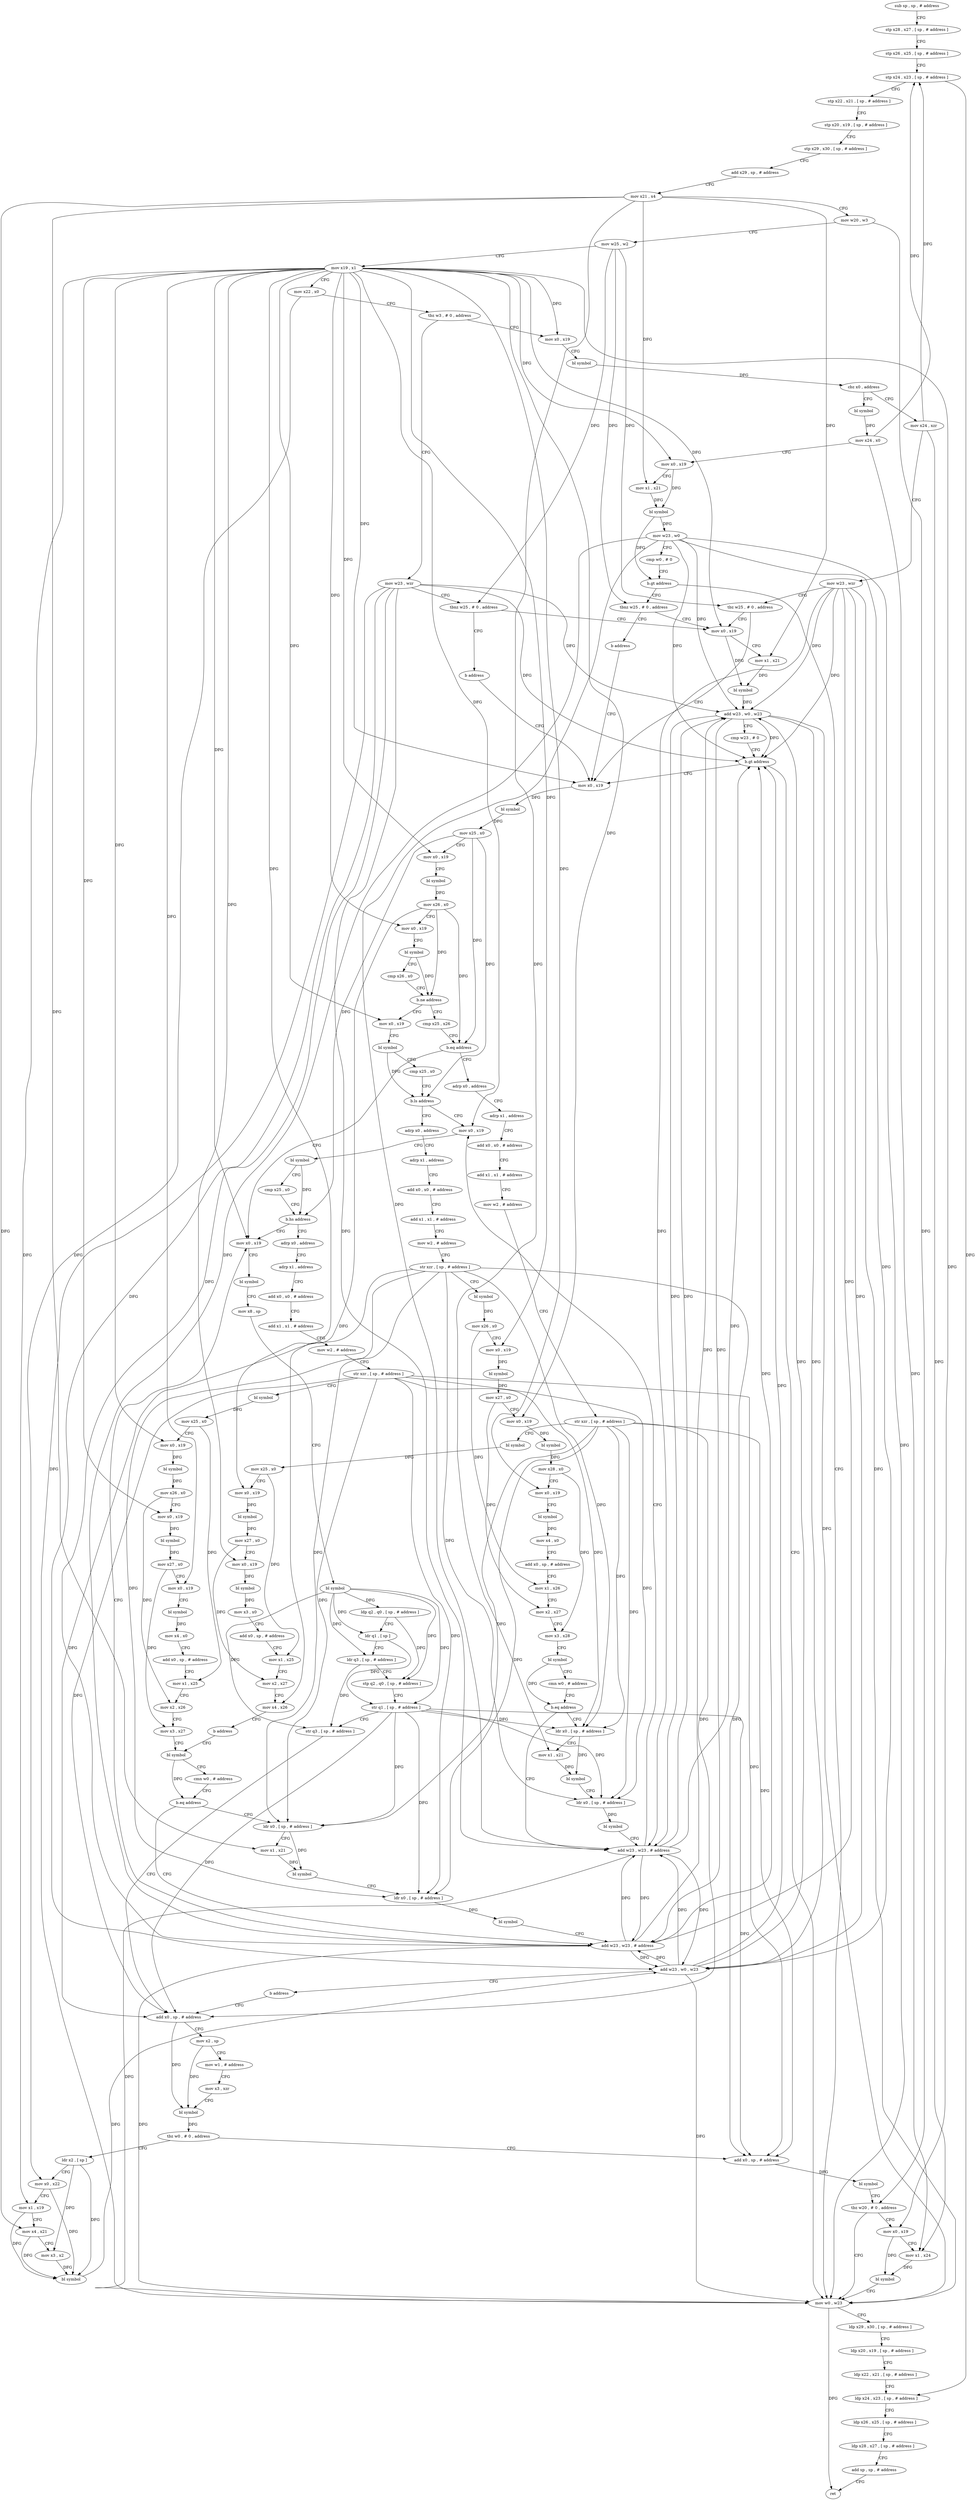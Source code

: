 digraph "func" {
"101536" [label = "sub sp , sp , # address" ]
"101540" [label = "stp x28 , x27 , [ sp , # address ]" ]
"101544" [label = "stp x26 , x25 , [ sp , # address ]" ]
"101548" [label = "stp x24 , x23 , [ sp , # address ]" ]
"101552" [label = "stp x22 , x21 , [ sp , # address ]" ]
"101556" [label = "stp x20 , x19 , [ sp , # address ]" ]
"101560" [label = "stp x29 , x30 , [ sp , # address ]" ]
"101564" [label = "add x29 , sp , # address" ]
"101568" [label = "mov x21 , x4" ]
"101572" [label = "mov w20 , w3" ]
"101576" [label = "mov w25 , w2" ]
"101580" [label = "mov x19 , x1" ]
"101584" [label = "mov x22 , x0" ]
"101588" [label = "tbz w3 , # 0 , address" ]
"101644" [label = "mov w23 , wzr" ]
"101592" [label = "mov x0 , x19" ]
"101648" [label = "tbnz w25 , # 0 , address" ]
"101668" [label = "mov x0 , x19" ]
"101652" [label = "b address" ]
"101596" [label = "bl symbol" ]
"101600" [label = "cbz x0 , address" ]
"101656" [label = "mov x24 , xzr" ]
"101604" [label = "bl symbol" ]
"101672" [label = "mov x1 , x21" ]
"101676" [label = "bl symbol" ]
"101680" [label = "add w23 , w0 , w23" ]
"101684" [label = "cmp w23 , # 0" ]
"101688" [label = "b.gt address" ]
"102208" [label = "mov w0 , w23" ]
"101692" [label = "mov x0 , x19" ]
"101660" [label = "mov w23 , wzr" ]
"101664" [label = "tbz w25 , # 0 , address" ]
"101608" [label = "mov x24 , x0" ]
"101612" [label = "mov x0 , x19" ]
"101616" [label = "mov x1 , x21" ]
"101620" [label = "bl symbol" ]
"101624" [label = "mov w23 , w0" ]
"101628" [label = "cmp w0 , # 0" ]
"101632" [label = "b.gt address" ]
"101636" [label = "tbnz w25 , # 0 , address" ]
"102212" [label = "ldp x29 , x30 , [ sp , # address ]" ]
"102216" [label = "ldp x20 , x19 , [ sp , # address ]" ]
"102220" [label = "ldp x22 , x21 , [ sp , # address ]" ]
"102224" [label = "ldp x24 , x23 , [ sp , # address ]" ]
"102228" [label = "ldp x26 , x25 , [ sp , # address ]" ]
"102232" [label = "ldp x28 , x27 , [ sp , # address ]" ]
"102236" [label = "add sp , sp , # address" ]
"102240" [label = "ret" ]
"101696" [label = "bl symbol" ]
"101700" [label = "mov x25 , x0" ]
"101704" [label = "mov x0 , x19" ]
"101708" [label = "bl symbol" ]
"101712" [label = "mov x26 , x0" ]
"101716" [label = "mov x0 , x19" ]
"101720" [label = "bl symbol" ]
"101724" [label = "cmp x26 , x0" ]
"101728" [label = "b.ne address" ]
"101816" [label = "mov x0 , x19" ]
"101732" [label = "cmp x25 , x26" ]
"101640" [label = "b address" ]
"101820" [label = "bl symbol" ]
"101824" [label = "cmp x25 , x0" ]
"101828" [label = "b.ls address" ]
"101952" [label = "mov x0 , x19" ]
"101832" [label = "adrp x0 , address" ]
"101736" [label = "b.eq address" ]
"102088" [label = "mov x0 , x19" ]
"101740" [label = "adrp x0 , address" ]
"101956" [label = "bl symbol" ]
"101960" [label = "cmp x25 , x0" ]
"101964" [label = "b.hs address" ]
"101968" [label = "adrp x0 , address" ]
"101836" [label = "adrp x1 , address" ]
"101840" [label = "add x0 , x0 , # address" ]
"101844" [label = "add x1 , x1 , # address" ]
"101848" [label = "mov w2 , # address" ]
"101852" [label = "str xzr , [ sp , # address ]" ]
"101856" [label = "bl symbol" ]
"101860" [label = "mov x26 , x0" ]
"101864" [label = "mov x0 , x19" ]
"101868" [label = "bl symbol" ]
"101872" [label = "mov x27 , x0" ]
"101876" [label = "mov x0 , x19" ]
"101880" [label = "bl symbol" ]
"101884" [label = "mov x28 , x0" ]
"101888" [label = "mov x0 , x19" ]
"101892" [label = "bl symbol" ]
"101896" [label = "mov x4 , x0" ]
"101900" [label = "add x0 , sp , # address" ]
"101904" [label = "mov x1 , x26" ]
"101908" [label = "mov x2 , x27" ]
"101912" [label = "mov x3 , x28" ]
"101916" [label = "bl symbol" ]
"101920" [label = "cmn w0 , # address" ]
"101924" [label = "b.eq address" ]
"101948" [label = "add w23 , w23 , # address" ]
"101928" [label = "ldr x0 , [ sp , # address ]" ]
"102092" [label = "bl symbol" ]
"102096" [label = "mov x8 , sp" ]
"102100" [label = "bl symbol" ]
"102104" [label = "ldp q2 , q0 , [ sp , # address ]" ]
"102108" [label = "ldr q1 , [ sp ]" ]
"102112" [label = "ldr q3 , [ sp , # address ]" ]
"102116" [label = "stp q2 , q0 , [ sp , # address ]" ]
"102120" [label = "str q1 , [ sp , # address ]" ]
"102124" [label = "str q3 , [ sp , # address ]" ]
"102128" [label = "add x0 , sp , # address" ]
"101744" [label = "adrp x1 , address" ]
"101748" [label = "add x0 , x0 , # address" ]
"101752" [label = "add x1 , x1 , # address" ]
"101756" [label = "mov w2 , # address" ]
"101760" [label = "str xzr , [ sp , # address ]" ]
"101764" [label = "bl symbol" ]
"101768" [label = "mov x25 , x0" ]
"101772" [label = "mov x0 , x19" ]
"101776" [label = "bl symbol" ]
"101780" [label = "mov x27 , x0" ]
"101784" [label = "mov x0 , x19" ]
"101788" [label = "bl symbol" ]
"101792" [label = "mov x3 , x0" ]
"101796" [label = "add x0 , sp , # address" ]
"101800" [label = "mov x1 , x25" ]
"101804" [label = "mov x2 , x27" ]
"101808" [label = "mov x4 , x26" ]
"101812" [label = "b address" ]
"102052" [label = "bl symbol" ]
"101972" [label = "adrp x1 , address" ]
"101976" [label = "add x0 , x0 , # address" ]
"101980" [label = "add x1 , x1 , # address" ]
"101984" [label = "mov w2 , # address" ]
"101988" [label = "str xzr , [ sp , # address ]" ]
"101992" [label = "bl symbol" ]
"101996" [label = "mov x25 , x0" ]
"102000" [label = "mov x0 , x19" ]
"102004" [label = "bl symbol" ]
"102008" [label = "mov x26 , x0" ]
"102012" [label = "mov x0 , x19" ]
"102016" [label = "bl symbol" ]
"102020" [label = "mov x27 , x0" ]
"102024" [label = "mov x0 , x19" ]
"102028" [label = "bl symbol" ]
"102032" [label = "mov x4 , x0" ]
"102036" [label = "add x0 , sp , # address" ]
"102040" [label = "mov x1 , x25" ]
"102044" [label = "mov x2 , x26" ]
"102048" [label = "mov x3 , x27" ]
"101932" [label = "mov x1 , x21" ]
"101936" [label = "bl symbol" ]
"101940" [label = "ldr x0 , [ sp , # address ]" ]
"101944" [label = "bl symbol" ]
"102184" [label = "add x0 , sp , # address" ]
"102188" [label = "bl symbol" ]
"102192" [label = "tbz w20 , # 0 , address" ]
"102196" [label = "mov x0 , x19" ]
"102152" [label = "ldr x2 , [ sp ]" ]
"102156" [label = "mov x0 , x22" ]
"102160" [label = "mov x1 , x19" ]
"102164" [label = "mov x4 , x21" ]
"102168" [label = "mov x3 , x2" ]
"102172" [label = "bl symbol" ]
"102176" [label = "add w23 , w0 , w23" ]
"102180" [label = "b address" ]
"102056" [label = "cmn w0 , # address" ]
"102060" [label = "b.eq address" ]
"102084" [label = "add w23 , w23 , # address" ]
"102064" [label = "ldr x0 , [ sp , # address ]" ]
"102068" [label = "mov x1 , x21" ]
"102072" [label = "bl symbol" ]
"102076" [label = "ldr x0 , [ sp , # address ]" ]
"102080" [label = "bl symbol" ]
"102200" [label = "mov x1 , x24" ]
"102204" [label = "bl symbol" ]
"102132" [label = "mov x2 , sp" ]
"102136" [label = "mov w1 , # address" ]
"102140" [label = "mov x3 , xzr" ]
"102144" [label = "bl symbol" ]
"102148" [label = "tbz w0 , # 0 , address" ]
"101536" -> "101540" [ label = "CFG" ]
"101540" -> "101544" [ label = "CFG" ]
"101544" -> "101548" [ label = "CFG" ]
"101548" -> "101552" [ label = "CFG" ]
"101548" -> "102224" [ label = "DFG" ]
"101552" -> "101556" [ label = "CFG" ]
"101556" -> "101560" [ label = "CFG" ]
"101560" -> "101564" [ label = "CFG" ]
"101564" -> "101568" [ label = "CFG" ]
"101568" -> "101572" [ label = "CFG" ]
"101568" -> "101672" [ label = "DFG" ]
"101568" -> "101616" [ label = "DFG" ]
"101568" -> "101932" [ label = "DFG" ]
"101568" -> "102164" [ label = "DFG" ]
"101568" -> "102068" [ label = "DFG" ]
"101572" -> "101576" [ label = "CFG" ]
"101572" -> "102192" [ label = "DFG" ]
"101576" -> "101580" [ label = "CFG" ]
"101576" -> "101648" [ label = "DFG" ]
"101576" -> "101664" [ label = "DFG" ]
"101576" -> "101636" [ label = "DFG" ]
"101580" -> "101584" [ label = "CFG" ]
"101580" -> "101592" [ label = "DFG" ]
"101580" -> "101668" [ label = "DFG" ]
"101580" -> "101612" [ label = "DFG" ]
"101580" -> "101692" [ label = "DFG" ]
"101580" -> "101704" [ label = "DFG" ]
"101580" -> "101716" [ label = "DFG" ]
"101580" -> "101816" [ label = "DFG" ]
"101580" -> "101952" [ label = "DFG" ]
"101580" -> "101864" [ label = "DFG" ]
"101580" -> "101876" [ label = "DFG" ]
"101580" -> "101888" [ label = "DFG" ]
"101580" -> "102088" [ label = "DFG" ]
"101580" -> "101772" [ label = "DFG" ]
"101580" -> "101784" [ label = "DFG" ]
"101580" -> "102000" [ label = "DFG" ]
"101580" -> "102012" [ label = "DFG" ]
"101580" -> "102024" [ label = "DFG" ]
"101580" -> "102160" [ label = "DFG" ]
"101580" -> "102196" [ label = "DFG" ]
"101584" -> "101588" [ label = "CFG" ]
"101584" -> "102156" [ label = "DFG" ]
"101588" -> "101644" [ label = "CFG" ]
"101588" -> "101592" [ label = "CFG" ]
"101644" -> "101648" [ label = "CFG" ]
"101644" -> "101680" [ label = "DFG" ]
"101644" -> "101688" [ label = "DFG" ]
"101644" -> "102208" [ label = "DFG" ]
"101644" -> "101948" [ label = "DFG" ]
"101644" -> "102176" [ label = "DFG" ]
"101644" -> "102084" [ label = "DFG" ]
"101592" -> "101596" [ label = "CFG" ]
"101648" -> "101668" [ label = "CFG" ]
"101648" -> "101652" [ label = "CFG" ]
"101668" -> "101672" [ label = "CFG" ]
"101668" -> "101676" [ label = "DFG" ]
"101652" -> "101692" [ label = "CFG" ]
"101596" -> "101600" [ label = "DFG" ]
"101600" -> "101656" [ label = "CFG" ]
"101600" -> "101604" [ label = "CFG" ]
"101656" -> "101660" [ label = "CFG" ]
"101656" -> "101548" [ label = "DFG" ]
"101656" -> "102200" [ label = "DFG" ]
"101604" -> "101608" [ label = "DFG" ]
"101672" -> "101676" [ label = "DFG" ]
"101676" -> "101680" [ label = "DFG" ]
"101680" -> "101684" [ label = "CFG" ]
"101680" -> "101688" [ label = "DFG" ]
"101680" -> "102208" [ label = "DFG" ]
"101680" -> "101948" [ label = "DFG" ]
"101680" -> "102176" [ label = "DFG" ]
"101680" -> "102084" [ label = "DFG" ]
"101684" -> "101688" [ label = "CFG" ]
"101688" -> "102208" [ label = "CFG" ]
"101688" -> "101692" [ label = "CFG" ]
"102208" -> "102212" [ label = "CFG" ]
"102208" -> "102240" [ label = "DFG" ]
"101692" -> "101696" [ label = "DFG" ]
"101660" -> "101664" [ label = "CFG" ]
"101660" -> "101680" [ label = "DFG" ]
"101660" -> "101688" [ label = "DFG" ]
"101660" -> "102208" [ label = "DFG" ]
"101660" -> "101948" [ label = "DFG" ]
"101660" -> "102176" [ label = "DFG" ]
"101660" -> "102084" [ label = "DFG" ]
"101664" -> "101692" [ label = "CFG" ]
"101664" -> "101668" [ label = "CFG" ]
"101608" -> "101612" [ label = "CFG" ]
"101608" -> "101548" [ label = "DFG" ]
"101608" -> "102200" [ label = "DFG" ]
"101612" -> "101616" [ label = "CFG" ]
"101612" -> "101620" [ label = "DFG" ]
"101616" -> "101620" [ label = "DFG" ]
"101620" -> "101624" [ label = "DFG" ]
"101620" -> "101632" [ label = "DFG" ]
"101624" -> "101628" [ label = "CFG" ]
"101624" -> "101680" [ label = "DFG" ]
"101624" -> "101688" [ label = "DFG" ]
"101624" -> "102208" [ label = "DFG" ]
"101624" -> "101948" [ label = "DFG" ]
"101624" -> "102176" [ label = "DFG" ]
"101624" -> "102084" [ label = "DFG" ]
"101628" -> "101632" [ label = "CFG" ]
"101632" -> "102208" [ label = "CFG" ]
"101632" -> "101636" [ label = "CFG" ]
"101636" -> "101668" [ label = "CFG" ]
"101636" -> "101640" [ label = "CFG" ]
"102212" -> "102216" [ label = "CFG" ]
"102216" -> "102220" [ label = "CFG" ]
"102220" -> "102224" [ label = "CFG" ]
"102224" -> "102228" [ label = "CFG" ]
"102228" -> "102232" [ label = "CFG" ]
"102232" -> "102236" [ label = "CFG" ]
"102236" -> "102240" [ label = "CFG" ]
"101696" -> "101700" [ label = "DFG" ]
"101700" -> "101704" [ label = "CFG" ]
"101700" -> "101828" [ label = "DFG" ]
"101700" -> "101736" [ label = "DFG" ]
"101700" -> "101964" [ label = "DFG" ]
"101704" -> "101708" [ label = "CFG" ]
"101708" -> "101712" [ label = "DFG" ]
"101712" -> "101716" [ label = "CFG" ]
"101712" -> "101728" [ label = "DFG" ]
"101712" -> "101736" [ label = "DFG" ]
"101712" -> "101808" [ label = "DFG" ]
"101716" -> "101720" [ label = "CFG" ]
"101720" -> "101724" [ label = "CFG" ]
"101720" -> "101728" [ label = "DFG" ]
"101724" -> "101728" [ label = "CFG" ]
"101728" -> "101816" [ label = "CFG" ]
"101728" -> "101732" [ label = "CFG" ]
"101816" -> "101820" [ label = "CFG" ]
"101732" -> "101736" [ label = "CFG" ]
"101640" -> "101692" [ label = "CFG" ]
"101820" -> "101824" [ label = "CFG" ]
"101820" -> "101828" [ label = "DFG" ]
"101824" -> "101828" [ label = "CFG" ]
"101828" -> "101952" [ label = "CFG" ]
"101828" -> "101832" [ label = "CFG" ]
"101952" -> "101956" [ label = "CFG" ]
"101832" -> "101836" [ label = "CFG" ]
"101736" -> "102088" [ label = "CFG" ]
"101736" -> "101740" [ label = "CFG" ]
"102088" -> "102092" [ label = "CFG" ]
"101740" -> "101744" [ label = "CFG" ]
"101956" -> "101960" [ label = "CFG" ]
"101956" -> "101964" [ label = "DFG" ]
"101960" -> "101964" [ label = "CFG" ]
"101964" -> "102088" [ label = "CFG" ]
"101964" -> "101968" [ label = "CFG" ]
"101968" -> "101972" [ label = "CFG" ]
"101836" -> "101840" [ label = "CFG" ]
"101840" -> "101844" [ label = "CFG" ]
"101844" -> "101848" [ label = "CFG" ]
"101848" -> "101852" [ label = "CFG" ]
"101852" -> "101856" [ label = "CFG" ]
"101852" -> "101928" [ label = "DFG" ]
"101852" -> "101940" [ label = "DFG" ]
"101852" -> "102064" [ label = "DFG" ]
"101852" -> "102076" [ label = "DFG" ]
"101852" -> "102128" [ label = "DFG" ]
"101852" -> "102184" [ label = "DFG" ]
"101856" -> "101860" [ label = "DFG" ]
"101860" -> "101864" [ label = "CFG" ]
"101860" -> "101904" [ label = "DFG" ]
"101864" -> "101868" [ label = "DFG" ]
"101868" -> "101872" [ label = "DFG" ]
"101872" -> "101876" [ label = "CFG" ]
"101872" -> "101908" [ label = "DFG" ]
"101876" -> "101880" [ label = "DFG" ]
"101880" -> "101884" [ label = "DFG" ]
"101884" -> "101888" [ label = "CFG" ]
"101884" -> "101912" [ label = "DFG" ]
"101888" -> "101892" [ label = "CFG" ]
"101892" -> "101896" [ label = "DFG" ]
"101896" -> "101900" [ label = "CFG" ]
"101900" -> "101904" [ label = "CFG" ]
"101904" -> "101908" [ label = "CFG" ]
"101908" -> "101912" [ label = "CFG" ]
"101912" -> "101916" [ label = "CFG" ]
"101916" -> "101920" [ label = "CFG" ]
"101916" -> "101924" [ label = "DFG" ]
"101920" -> "101924" [ label = "CFG" ]
"101924" -> "101948" [ label = "CFG" ]
"101924" -> "101928" [ label = "CFG" ]
"101948" -> "101952" [ label = "CFG" ]
"101948" -> "101680" [ label = "DFG" ]
"101948" -> "101688" [ label = "DFG" ]
"101948" -> "102208" [ label = "DFG" ]
"101948" -> "102176" [ label = "DFG" ]
"101948" -> "102084" [ label = "DFG" ]
"101928" -> "101932" [ label = "CFG" ]
"101928" -> "101936" [ label = "DFG" ]
"102092" -> "102096" [ label = "CFG" ]
"102096" -> "102100" [ label = "CFG" ]
"102100" -> "102104" [ label = "DFG" ]
"102100" -> "102116" [ label = "DFG" ]
"102100" -> "102108" [ label = "DFG" ]
"102100" -> "102120" [ label = "DFG" ]
"102100" -> "102112" [ label = "DFG" ]
"102100" -> "102124" [ label = "DFG" ]
"102104" -> "102108" [ label = "CFG" ]
"102104" -> "102116" [ label = "DFG" ]
"102108" -> "102112" [ label = "CFG" ]
"102108" -> "102120" [ label = "DFG" ]
"102112" -> "102116" [ label = "CFG" ]
"102112" -> "102124" [ label = "DFG" ]
"102116" -> "102120" [ label = "CFG" ]
"102120" -> "102124" [ label = "CFG" ]
"102120" -> "101928" [ label = "DFG" ]
"102120" -> "101940" [ label = "DFG" ]
"102120" -> "102128" [ label = "DFG" ]
"102120" -> "102184" [ label = "DFG" ]
"102120" -> "102064" [ label = "DFG" ]
"102120" -> "102076" [ label = "DFG" ]
"102124" -> "102128" [ label = "CFG" ]
"102128" -> "102132" [ label = "CFG" ]
"102128" -> "102144" [ label = "DFG" ]
"101744" -> "101748" [ label = "CFG" ]
"101748" -> "101752" [ label = "CFG" ]
"101752" -> "101756" [ label = "CFG" ]
"101756" -> "101760" [ label = "CFG" ]
"101760" -> "101764" [ label = "CFG" ]
"101760" -> "101928" [ label = "DFG" ]
"101760" -> "101940" [ label = "DFG" ]
"101760" -> "102064" [ label = "DFG" ]
"101760" -> "102076" [ label = "DFG" ]
"101760" -> "102128" [ label = "DFG" ]
"101760" -> "102184" [ label = "DFG" ]
"101764" -> "101768" [ label = "DFG" ]
"101768" -> "101772" [ label = "CFG" ]
"101768" -> "101800" [ label = "DFG" ]
"101772" -> "101776" [ label = "DFG" ]
"101776" -> "101780" [ label = "DFG" ]
"101780" -> "101784" [ label = "CFG" ]
"101780" -> "101804" [ label = "DFG" ]
"101784" -> "101788" [ label = "DFG" ]
"101788" -> "101792" [ label = "DFG" ]
"101792" -> "101796" [ label = "CFG" ]
"101796" -> "101800" [ label = "CFG" ]
"101800" -> "101804" [ label = "CFG" ]
"101804" -> "101808" [ label = "CFG" ]
"101808" -> "101812" [ label = "CFG" ]
"101812" -> "102052" [ label = "CFG" ]
"102052" -> "102056" [ label = "CFG" ]
"102052" -> "102060" [ label = "DFG" ]
"101972" -> "101976" [ label = "CFG" ]
"101976" -> "101980" [ label = "CFG" ]
"101980" -> "101984" [ label = "CFG" ]
"101984" -> "101988" [ label = "CFG" ]
"101988" -> "101992" [ label = "CFG" ]
"101988" -> "101928" [ label = "DFG" ]
"101988" -> "101940" [ label = "DFG" ]
"101988" -> "102064" [ label = "DFG" ]
"101988" -> "102076" [ label = "DFG" ]
"101988" -> "102128" [ label = "DFG" ]
"101988" -> "102184" [ label = "DFG" ]
"101992" -> "101996" [ label = "DFG" ]
"101996" -> "102000" [ label = "CFG" ]
"101996" -> "102040" [ label = "DFG" ]
"102000" -> "102004" [ label = "DFG" ]
"102004" -> "102008" [ label = "DFG" ]
"102008" -> "102012" [ label = "CFG" ]
"102008" -> "102044" [ label = "DFG" ]
"102012" -> "102016" [ label = "DFG" ]
"102016" -> "102020" [ label = "DFG" ]
"102020" -> "102024" [ label = "CFG" ]
"102020" -> "102048" [ label = "DFG" ]
"102024" -> "102028" [ label = "CFG" ]
"102028" -> "102032" [ label = "DFG" ]
"102032" -> "102036" [ label = "CFG" ]
"102036" -> "102040" [ label = "CFG" ]
"102040" -> "102044" [ label = "CFG" ]
"102044" -> "102048" [ label = "CFG" ]
"102048" -> "102052" [ label = "CFG" ]
"101932" -> "101936" [ label = "DFG" ]
"101936" -> "101940" [ label = "CFG" ]
"101940" -> "101944" [ label = "DFG" ]
"101944" -> "101948" [ label = "CFG" ]
"102184" -> "102188" [ label = "DFG" ]
"102188" -> "102192" [ label = "CFG" ]
"102192" -> "102208" [ label = "CFG" ]
"102192" -> "102196" [ label = "CFG" ]
"102196" -> "102200" [ label = "CFG" ]
"102196" -> "102204" [ label = "DFG" ]
"102152" -> "102156" [ label = "CFG" ]
"102152" -> "102168" [ label = "DFG" ]
"102152" -> "102172" [ label = "DFG" ]
"102156" -> "102160" [ label = "CFG" ]
"102156" -> "102172" [ label = "DFG" ]
"102160" -> "102164" [ label = "CFG" ]
"102160" -> "102172" [ label = "DFG" ]
"102164" -> "102168" [ label = "CFG" ]
"102164" -> "102172" [ label = "DFG" ]
"102168" -> "102172" [ label = "DFG" ]
"102172" -> "102176" [ label = "DFG" ]
"102176" -> "102180" [ label = "CFG" ]
"102176" -> "101680" [ label = "DFG" ]
"102176" -> "101688" [ label = "DFG" ]
"102176" -> "102208" [ label = "DFG" ]
"102176" -> "101948" [ label = "DFG" ]
"102176" -> "102084" [ label = "DFG" ]
"102180" -> "102128" [ label = "CFG" ]
"102056" -> "102060" [ label = "CFG" ]
"102060" -> "102084" [ label = "CFG" ]
"102060" -> "102064" [ label = "CFG" ]
"102084" -> "102088" [ label = "CFG" ]
"102084" -> "101680" [ label = "DFG" ]
"102084" -> "101688" [ label = "DFG" ]
"102084" -> "102208" [ label = "DFG" ]
"102084" -> "101948" [ label = "DFG" ]
"102084" -> "102176" [ label = "DFG" ]
"102064" -> "102068" [ label = "CFG" ]
"102064" -> "102072" [ label = "DFG" ]
"102068" -> "102072" [ label = "DFG" ]
"102072" -> "102076" [ label = "CFG" ]
"102076" -> "102080" [ label = "DFG" ]
"102080" -> "102084" [ label = "CFG" ]
"102200" -> "102204" [ label = "DFG" ]
"102204" -> "102208" [ label = "CFG" ]
"102132" -> "102136" [ label = "CFG" ]
"102132" -> "102144" [ label = "DFG" ]
"102136" -> "102140" [ label = "CFG" ]
"102140" -> "102144" [ label = "CFG" ]
"102144" -> "102148" [ label = "DFG" ]
"102148" -> "102184" [ label = "CFG" ]
"102148" -> "102152" [ label = "CFG" ]
}
